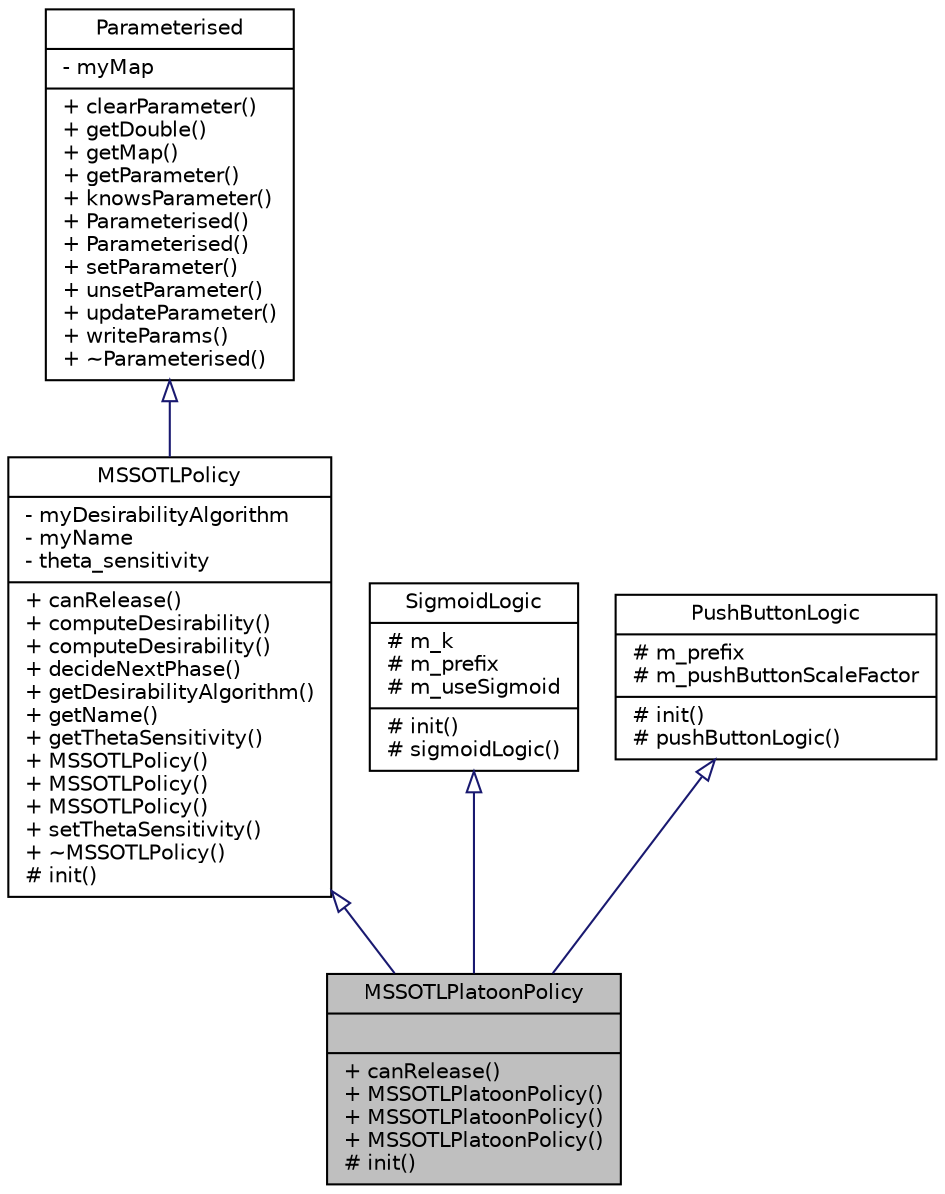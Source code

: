 digraph "MSSOTLPlatoonPolicy"
{
  edge [fontname="Helvetica",fontsize="10",labelfontname="Helvetica",labelfontsize="10"];
  node [fontname="Helvetica",fontsize="10",shape=record];
  Node0 [label="{MSSOTLPlatoonPolicy\n||+ canRelease()\l+ MSSOTLPlatoonPolicy()\l+ MSSOTLPlatoonPolicy()\l+ MSSOTLPlatoonPolicy()\l# init()\l}",height=0.2,width=0.4,color="black", fillcolor="grey75", style="filled", fontcolor="black"];
  Node1 -> Node0 [dir="back",color="midnightblue",fontsize="10",style="solid",arrowtail="onormal",fontname="Helvetica"];
  Node1 [label="{MSSOTLPolicy\n|- myDesirabilityAlgorithm\l- myName\l- theta_sensitivity\l|+ canRelease()\l+ computeDesirability()\l+ computeDesirability()\l+ decideNextPhase()\l+ getDesirabilityAlgorithm()\l+ getName()\l+ getThetaSensitivity()\l+ MSSOTLPolicy()\l+ MSSOTLPolicy()\l+ MSSOTLPolicy()\l+ setThetaSensitivity()\l+ ~MSSOTLPolicy()\l# init()\l}",height=0.2,width=0.4,color="black", fillcolor="white", style="filled",URL="$d2/d9d/class_m_s_s_o_t_l_policy.html",tooltip="Class for a low-level policy. "];
  Node2 -> Node1 [dir="back",color="midnightblue",fontsize="10",style="solid",arrowtail="onormal",fontname="Helvetica"];
  Node2 [label="{Parameterised\n|- myMap\l|+ clearParameter()\l+ getDouble()\l+ getMap()\l+ getParameter()\l+ knowsParameter()\l+ Parameterised()\l+ Parameterised()\l+ setParameter()\l+ unsetParameter()\l+ updateParameter()\l+ writeParams()\l+ ~Parameterised()\l}",height=0.2,width=0.4,color="black", fillcolor="white", style="filled",URL="$d7/dc7/class_parameterised.html",tooltip="An upper class for objects with additional parameters. "];
  Node3 -> Node0 [dir="back",color="midnightblue",fontsize="10",style="solid",arrowtail="onormal",fontname="Helvetica"];
  Node3 [label="{SigmoidLogic\n|# m_k\l# m_prefix\l# m_useSigmoid\l|# init()\l# sigmoidLogic()\l}",height=0.2,width=0.4,color="black", fillcolor="white", style="filled",URL="$de/d08/class_sigmoid_logic.html"];
  Node4 -> Node0 [dir="back",color="midnightblue",fontsize="10",style="solid",arrowtail="onormal",fontname="Helvetica"];
  Node4 [label="{PushButtonLogic\n|# m_prefix\l# m_pushButtonScaleFactor\l|# init()\l# pushButtonLogic()\l}",height=0.2,width=0.4,color="black", fillcolor="white", style="filled",URL="$d7/d82/class_push_button_logic.html"];
}
